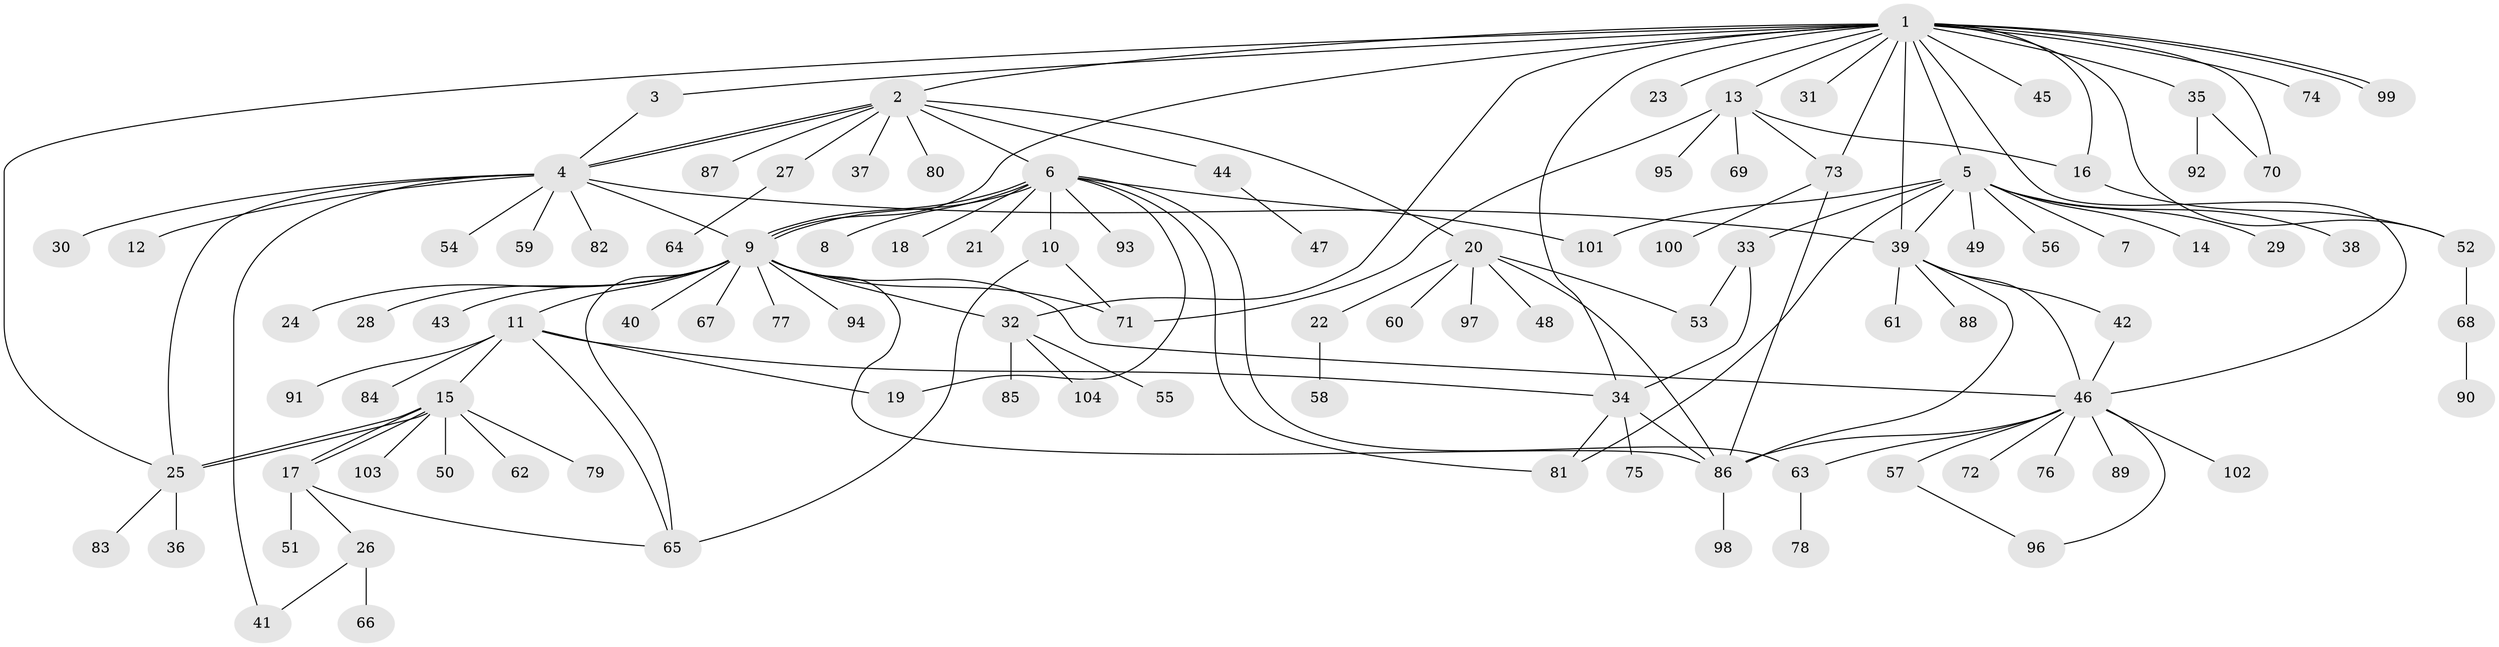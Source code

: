 // coarse degree distribution, {13: 0.023809523809523808, 7: 0.047619047619047616, 5: 0.16666666666666666, 6: 0.09523809523809523, 1: 0.3333333333333333, 10: 0.023809523809523808, 2: 0.11904761904761904, 3: 0.09523809523809523, 4: 0.09523809523809523}
// Generated by graph-tools (version 1.1) at 2025/50/03/04/25 22:50:25]
// undirected, 104 vertices, 143 edges
graph export_dot {
  node [color=gray90,style=filled];
  1;
  2;
  3;
  4;
  5;
  6;
  7;
  8;
  9;
  10;
  11;
  12;
  13;
  14;
  15;
  16;
  17;
  18;
  19;
  20;
  21;
  22;
  23;
  24;
  25;
  26;
  27;
  28;
  29;
  30;
  31;
  32;
  33;
  34;
  35;
  36;
  37;
  38;
  39;
  40;
  41;
  42;
  43;
  44;
  45;
  46;
  47;
  48;
  49;
  50;
  51;
  52;
  53;
  54;
  55;
  56;
  57;
  58;
  59;
  60;
  61;
  62;
  63;
  64;
  65;
  66;
  67;
  68;
  69;
  70;
  71;
  72;
  73;
  74;
  75;
  76;
  77;
  78;
  79;
  80;
  81;
  82;
  83;
  84;
  85;
  86;
  87;
  88;
  89;
  90;
  91;
  92;
  93;
  94;
  95;
  96;
  97;
  98;
  99;
  100;
  101;
  102;
  103;
  104;
  1 -- 2;
  1 -- 3;
  1 -- 5;
  1 -- 9;
  1 -- 13;
  1 -- 16;
  1 -- 23;
  1 -- 25;
  1 -- 31;
  1 -- 32;
  1 -- 34;
  1 -- 35;
  1 -- 39;
  1 -- 45;
  1 -- 46;
  1 -- 52;
  1 -- 70;
  1 -- 73;
  1 -- 74;
  1 -- 99;
  1 -- 99;
  2 -- 4;
  2 -- 4;
  2 -- 6;
  2 -- 20;
  2 -- 27;
  2 -- 37;
  2 -- 44;
  2 -- 80;
  2 -- 87;
  3 -- 4;
  4 -- 9;
  4 -- 12;
  4 -- 25;
  4 -- 30;
  4 -- 39;
  4 -- 41;
  4 -- 54;
  4 -- 59;
  4 -- 82;
  5 -- 7;
  5 -- 14;
  5 -- 29;
  5 -- 33;
  5 -- 38;
  5 -- 39;
  5 -- 49;
  5 -- 56;
  5 -- 81;
  5 -- 101;
  6 -- 8;
  6 -- 9;
  6 -- 9;
  6 -- 10;
  6 -- 18;
  6 -- 19;
  6 -- 21;
  6 -- 63;
  6 -- 81;
  6 -- 93;
  6 -- 101;
  9 -- 11;
  9 -- 24;
  9 -- 28;
  9 -- 32;
  9 -- 40;
  9 -- 43;
  9 -- 46;
  9 -- 65;
  9 -- 67;
  9 -- 71;
  9 -- 77;
  9 -- 86;
  9 -- 94;
  10 -- 65;
  10 -- 71;
  11 -- 15;
  11 -- 19;
  11 -- 34;
  11 -- 65;
  11 -- 84;
  11 -- 91;
  13 -- 16;
  13 -- 69;
  13 -- 71;
  13 -- 73;
  13 -- 95;
  15 -- 17;
  15 -- 17;
  15 -- 25;
  15 -- 25;
  15 -- 50;
  15 -- 62;
  15 -- 79;
  15 -- 103;
  16 -- 52;
  17 -- 26;
  17 -- 51;
  17 -- 65;
  20 -- 22;
  20 -- 48;
  20 -- 53;
  20 -- 60;
  20 -- 86;
  20 -- 97;
  22 -- 58;
  25 -- 36;
  25 -- 83;
  26 -- 41;
  26 -- 66;
  27 -- 64;
  32 -- 55;
  32 -- 85;
  32 -- 104;
  33 -- 34;
  33 -- 53;
  34 -- 75;
  34 -- 81;
  34 -- 86;
  35 -- 70;
  35 -- 92;
  39 -- 42;
  39 -- 46;
  39 -- 61;
  39 -- 86;
  39 -- 88;
  42 -- 46;
  44 -- 47;
  46 -- 57;
  46 -- 63;
  46 -- 72;
  46 -- 76;
  46 -- 86;
  46 -- 89;
  46 -- 96;
  46 -- 102;
  52 -- 68;
  57 -- 96;
  63 -- 78;
  68 -- 90;
  73 -- 86;
  73 -- 100;
  86 -- 98;
}
